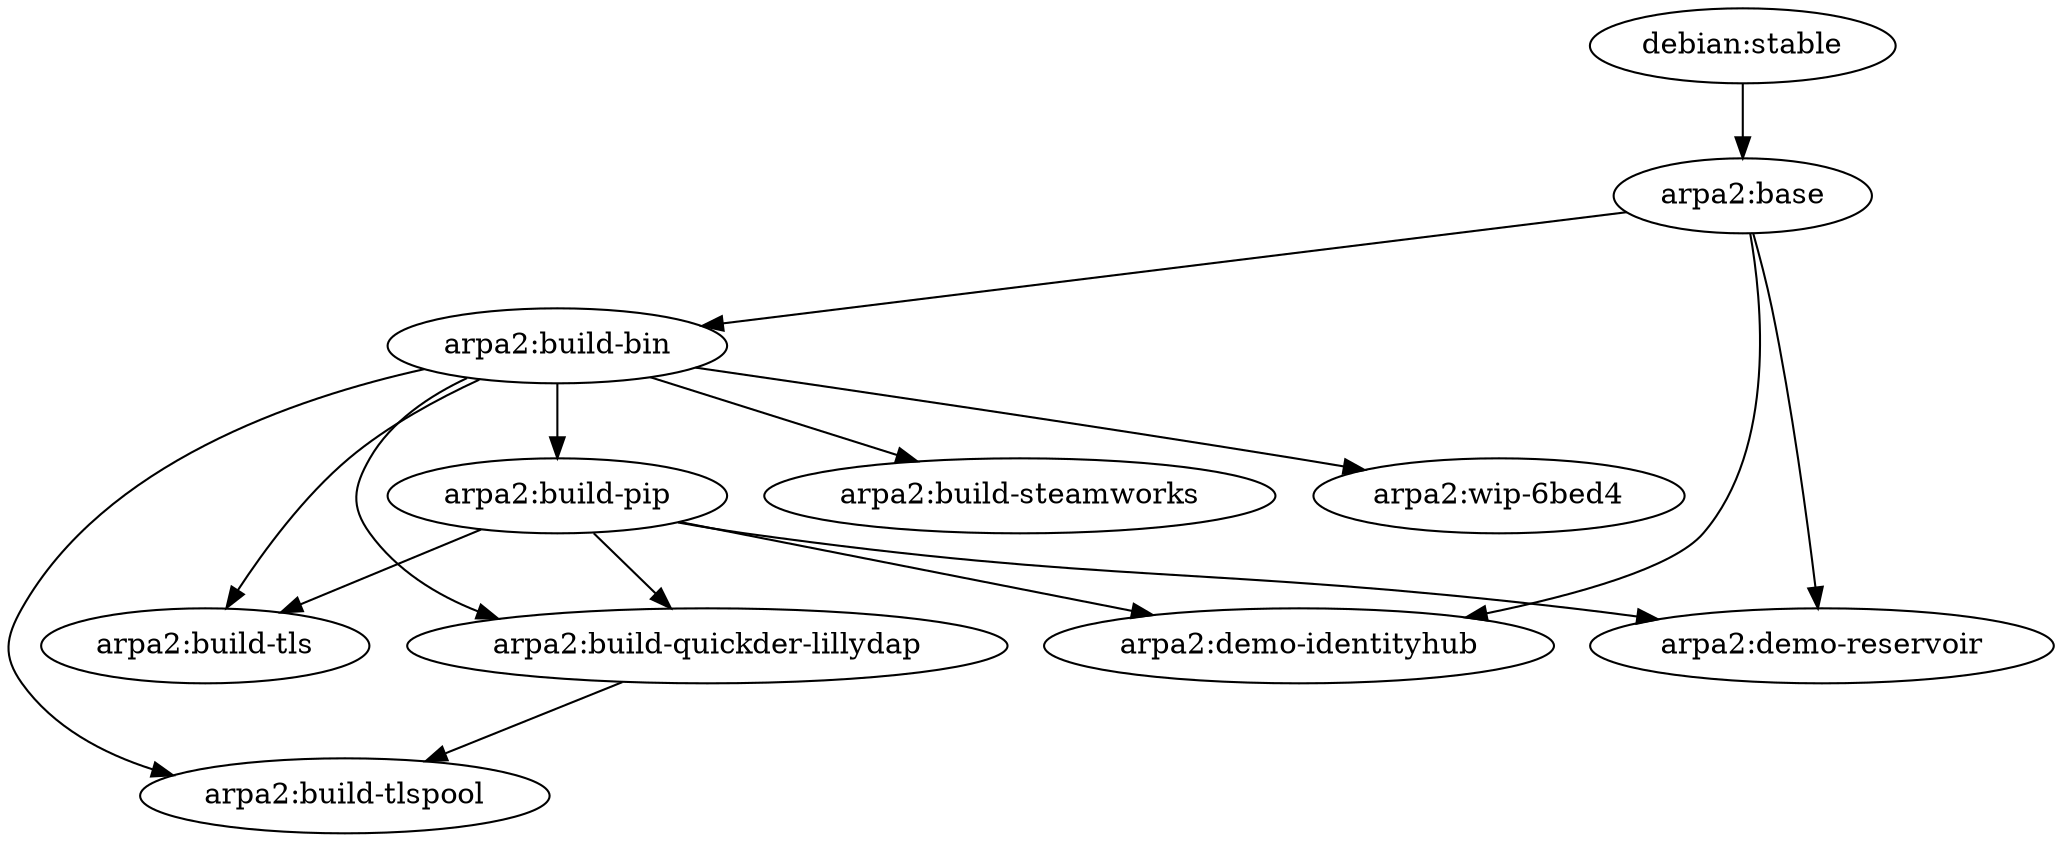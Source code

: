 digraph arpa2demos {
   "debian:stable";
   "arpa2:base";
   "debian:stable" -> "arpa2:base" ;
   "arpa2:build-bin";
   "arpa2:base" -> "arpa2:build-bin" ;
   "arpa2:build-pip";
   "arpa2:build-bin" -> "arpa2:build-pip" ;
   "arpa2:build-quickder-lillydap";
   "arpa2:build-pip" -> "arpa2:build-quickder-lillydap" ;
   "arpa2:build-bin" -> "arpa2:build-quickder-lillydap" ;
   "arpa2:build-steamworks";
   "arpa2:build-bin" -> "arpa2:build-steamworks" ;
   "arpa2:build-tls";
   "arpa2:build-pip" -> "arpa2:build-tls" ;
   "arpa2:build-bin" -> "arpa2:build-tls" ;
   "arpa2:build-tlspool";
   "arpa2:build-quickder-lillydap" -> "arpa2:build-tlspool" ;
   "arpa2:build-bin" -> "arpa2:build-tlspool" ;
   "arpa2:demo-identityhub";
   "arpa2:build-pip" -> "arpa2:demo-identityhub" ;
   "arpa2:base" -> "arpa2:demo-identityhub" ;
   "arpa2:demo-reservoir";
   "arpa2:build-pip" -> "arpa2:demo-reservoir" ;
   "arpa2:base" -> "arpa2:demo-reservoir" ;
   "arpa2:wip-6bed4";
   "arpa2:build-bin" -> "arpa2:wip-6bed4" ;
}
